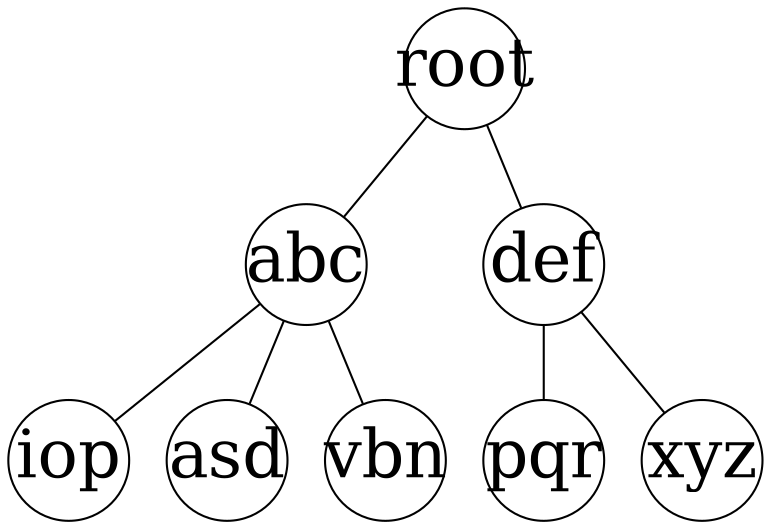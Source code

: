 graph {
  { 
   center = true      
   node [margin=0 fontcolor=black fontsize=32 width=0.8 shape=circle style=filled]
    root [fillcolor=white fixedsize=true]
    abc [fillcolor=white fixedsize=shape]
    def [fillcolor=white fixedsize=true]
    iop [fillcolor=white fixedsize=true]
    asd [fillcolor=white fixedsize=true]
    vbn [fillcolor=white fixedsize=true]
    pqr [fillcolor=white fixedsize=shape]
    xyz [fillcolor=white fixedsize=shape]
  }
    root -- abc -- {iop asd vbn}
    root -- def -- {pqr xyz}
}
